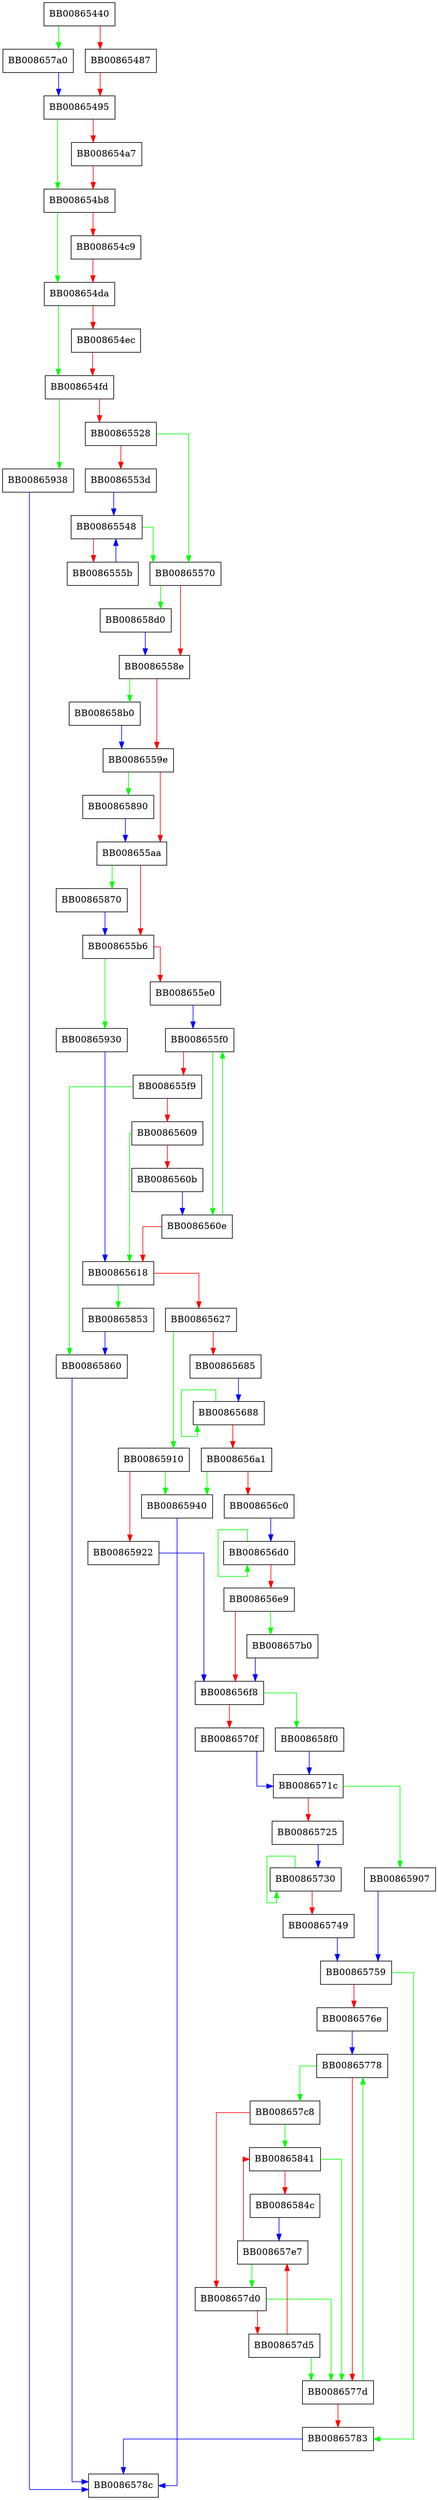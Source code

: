 digraph _nl_make_l10nflist {
  node [shape="box"];
  graph [splines=ortho];
  BB00865440 -> BB008657a0 [color="green"];
  BB00865440 -> BB00865487 [color="red"];
  BB00865487 -> BB00865495 [color="red"];
  BB00865495 -> BB008654b8 [color="green"];
  BB00865495 -> BB008654a7 [color="red"];
  BB008654a7 -> BB008654b8 [color="red"];
  BB008654b8 -> BB008654da [color="green"];
  BB008654b8 -> BB008654c9 [color="red"];
  BB008654c9 -> BB008654da [color="red"];
  BB008654da -> BB008654fd [color="green"];
  BB008654da -> BB008654ec [color="red"];
  BB008654ec -> BB008654fd [color="red"];
  BB008654fd -> BB00865938 [color="green"];
  BB008654fd -> BB00865528 [color="red"];
  BB00865528 -> BB00865570 [color="green"];
  BB00865528 -> BB0086553d [color="red"];
  BB0086553d -> BB00865548 [color="blue"];
  BB00865548 -> BB00865570 [color="green"];
  BB00865548 -> BB0086555b [color="red"];
  BB0086555b -> BB00865548 [color="blue"];
  BB00865570 -> BB008658d0 [color="green"];
  BB00865570 -> BB0086558e [color="red"];
  BB0086558e -> BB008658b0 [color="green"];
  BB0086558e -> BB0086559e [color="red"];
  BB0086559e -> BB00865890 [color="green"];
  BB0086559e -> BB008655aa [color="red"];
  BB008655aa -> BB00865870 [color="green"];
  BB008655aa -> BB008655b6 [color="red"];
  BB008655b6 -> BB00865930 [color="green"];
  BB008655b6 -> BB008655e0 [color="red"];
  BB008655e0 -> BB008655f0 [color="blue"];
  BB008655f0 -> BB0086560e [color="green"];
  BB008655f0 -> BB008655f9 [color="red"];
  BB008655f9 -> BB00865860 [color="green"];
  BB008655f9 -> BB00865609 [color="red"];
  BB00865609 -> BB00865618 [color="green"];
  BB00865609 -> BB0086560b [color="red"];
  BB0086560b -> BB0086560e [color="blue"];
  BB0086560e -> BB008655f0 [color="green"];
  BB0086560e -> BB00865618 [color="red"];
  BB00865618 -> BB00865853 [color="green"];
  BB00865618 -> BB00865627 [color="red"];
  BB00865627 -> BB00865910 [color="green"];
  BB00865627 -> BB00865685 [color="red"];
  BB00865685 -> BB00865688 [color="blue"];
  BB00865688 -> BB00865688 [color="green"];
  BB00865688 -> BB008656a1 [color="red"];
  BB008656a1 -> BB00865940 [color="green"];
  BB008656a1 -> BB008656c0 [color="red"];
  BB008656c0 -> BB008656d0 [color="blue"];
  BB008656d0 -> BB008656d0 [color="green"];
  BB008656d0 -> BB008656e9 [color="red"];
  BB008656e9 -> BB008657b0 [color="green"];
  BB008656e9 -> BB008656f8 [color="red"];
  BB008656f8 -> BB008658f0 [color="green"];
  BB008656f8 -> BB0086570f [color="red"];
  BB0086570f -> BB0086571c [color="blue"];
  BB0086571c -> BB00865907 [color="green"];
  BB0086571c -> BB00865725 [color="red"];
  BB00865725 -> BB00865730 [color="blue"];
  BB00865730 -> BB00865730 [color="green"];
  BB00865730 -> BB00865749 [color="red"];
  BB00865749 -> BB00865759 [color="blue"];
  BB00865759 -> BB00865783 [color="green"];
  BB00865759 -> BB0086576e [color="red"];
  BB0086576e -> BB00865778 [color="blue"];
  BB00865778 -> BB008657c8 [color="green"];
  BB00865778 -> BB0086577d [color="red"];
  BB0086577d -> BB00865778 [color="green"];
  BB0086577d -> BB00865783 [color="red"];
  BB00865783 -> BB0086578c [color="blue"];
  BB008657a0 -> BB00865495 [color="blue"];
  BB008657b0 -> BB008656f8 [color="blue"];
  BB008657c8 -> BB00865841 [color="green"];
  BB008657c8 -> BB008657d0 [color="red"];
  BB008657d0 -> BB0086577d [color="green"];
  BB008657d0 -> BB008657d5 [color="red"];
  BB008657d5 -> BB0086577d [color="green"];
  BB008657d5 -> BB008657e7 [color="red"];
  BB008657e7 -> BB008657d0 [color="green"];
  BB008657e7 -> BB00865841 [color="red"];
  BB00865841 -> BB0086577d [color="green"];
  BB00865841 -> BB0086584c [color="red"];
  BB0086584c -> BB008657e7 [color="blue"];
  BB00865853 -> BB00865860 [color="blue"];
  BB00865860 -> BB0086578c [color="blue"];
  BB00865870 -> BB008655b6 [color="blue"];
  BB00865890 -> BB008655aa [color="blue"];
  BB008658b0 -> BB0086559e [color="blue"];
  BB008658d0 -> BB0086558e [color="blue"];
  BB008658f0 -> BB0086571c [color="blue"];
  BB00865907 -> BB00865759 [color="blue"];
  BB00865910 -> BB00865940 [color="green"];
  BB00865910 -> BB00865922 [color="red"];
  BB00865922 -> BB008656f8 [color="blue"];
  BB00865930 -> BB00865618 [color="blue"];
  BB00865938 -> BB0086578c [color="blue"];
  BB00865940 -> BB0086578c [color="blue"];
}